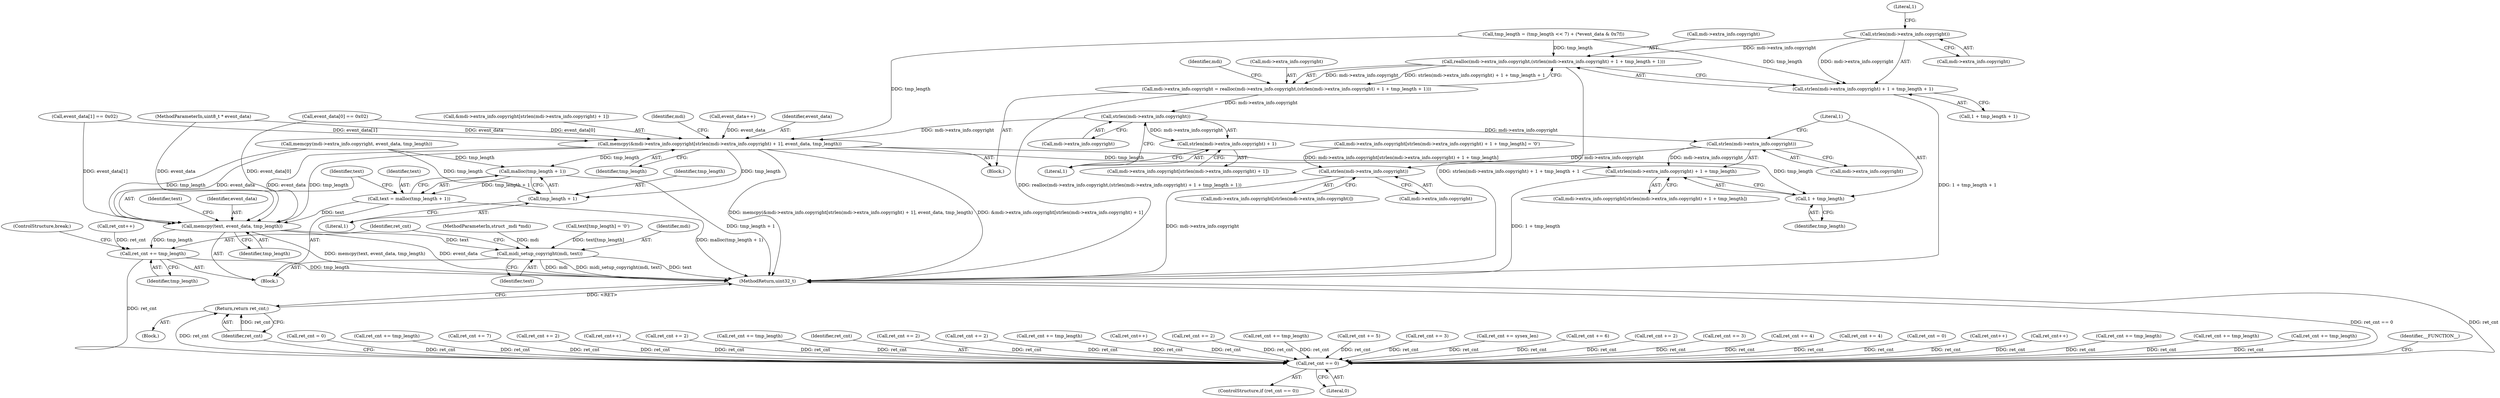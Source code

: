 digraph "0_wildmidi_660b513d99bced8783a4a5984ac2f742c74ebbdd_4@API" {
"1000528" [label="(Call,strlen(mdi->extra_info.copyright))"];
"1000521" [label="(Call,realloc(mdi->extra_info.copyright,(strlen(mdi->extra_info.copyright) + 1 + tmp_length + 1)))"];
"1000515" [label="(Call,mdi->extra_info.copyright = realloc(mdi->extra_info.copyright,(strlen(mdi->extra_info.copyright) + 1 + tmp_length + 1)))"];
"1000548" [label="(Call,strlen(mdi->extra_info.copyright))"];
"1000539" [label="(Call,memcpy(&mdi->extra_info.copyright[strlen(mdi->extra_info.copyright) + 1], event_data, tmp_length))"];
"1000564" [label="(Call,strlen(mdi->extra_info.copyright) + 1 + tmp_length)"];
"1000571" [label="(Call,1 + tmp_length)"];
"1000620" [label="(Call,malloc(tmp_length + 1))"];
"1000618" [label="(Call,text = malloc(tmp_length + 1))"];
"1000624" [label="(Call,memcpy(text, event_data, tmp_length))"];
"1000633" [label="(Call,midi_setup_copyright(mdi, text))"];
"1000636" [label="(Call,ret_cnt += tmp_length)"];
"1001539" [label="(Call,ret_cnt == 0)"];
"1001548" [label="(Return,return ret_cnt;)"];
"1000621" [label="(Call,tmp_length + 1)"];
"1000547" [label="(Call,strlen(mdi->extra_info.copyright) + 1)"];
"1000565" [label="(Call,strlen(mdi->extra_info.copyright))"];
"1000582" [label="(Call,strlen(mdi->extra_info.copyright))"];
"1000527" [label="(Call,strlen(mdi->extra_info.copyright) + 1 + tmp_length + 1)"];
"1000147" [label="(Call,ret_cnt = 0)"];
"1000571" [label="(Call,1 + tmp_length)"];
"1000634" [label="(Identifier,mdi)"];
"1000142" [label="(MethodParameterIn,struct _mdi *mdi)"];
"1000630" [label="(Identifier,text)"];
"1000145" [label="(Block,)"];
"1000555" [label="(Identifier,event_data)"];
"1000582" [label="(Call,strlen(mdi->extra_info.copyright))"];
"1000548" [label="(Call,strlen(mdi->extra_info.copyright))"];
"1000583" [label="(Call,mdi->extra_info.copyright)"];
"1001001" [label="(Call,ret_cnt += tmp_length)"];
"1000627" [label="(Identifier,tmp_length)"];
"1001538" [label="(ControlStructure,if (ret_cnt == 0))"];
"1001155" [label="(Call,ret_cnt += 7)"];
"1000561" [label="(Identifier,mdi)"];
"1000363" [label="(Call,event_data[1] == 0x02)"];
"1000504" [label="(Call,event_data++)"];
"1000534" [label="(Call,1 + tmp_length + 1)"];
"1000572" [label="(Literal,1)"];
"1000224" [label="(Call,ret_cnt += 2)"];
"1000458" [label="(Call,event_data[0] == 0x02)"];
"1000529" [label="(Call,mdi->extra_info.copyright)"];
"1001311" [label="(Call,ret_cnt++)"];
"1000271" [label="(Call,ret_cnt += 2)"];
"1001270" [label="(Call,ret_cnt += tmp_length)"];
"1000547" [label="(Call,strlen(mdi->extra_info.copyright) + 1)"];
"1000620" [label="(Call,malloc(tmp_length + 1))"];
"1001541" [label="(Literal,0)"];
"1000576" [label="(Call,mdi->extra_info.copyright[strlen(mdi->extra_info.copyright)])"];
"1001540" [label="(Identifier,ret_cnt)"];
"1000342" [label="(Call,ret_cnt += 2)"];
"1000566" [label="(Call,mdi->extra_info.copyright)"];
"1000535" [label="(Literal,1)"];
"1000635" [label="(Identifier,text)"];
"1000291" [label="(Call,ret_cnt += 2)"];
"1001539" [label="(Call,ret_cnt == 0)"];
"1000506" [label="(Call,ret_cnt++)"];
"1000539" [label="(Call,memcpy(&mdi->extra_info.copyright[strlen(mdi->extra_info.copyright) + 1], event_data, tmp_length))"];
"1000709" [label="(Call,ret_cnt += tmp_length)"];
"1000305" [label="(Call,ret_cnt++)"];
"1000251" [label="(Call,ret_cnt += 2)"];
"1000549" [label="(Call,mdi->extra_info.copyright)"];
"1000522" [label="(Call,mdi->extra_info.copyright)"];
"1000453" [label="(Call,ret_cnt += tmp_length)"];
"1001098" [label="(Call,ret_cnt += 5)"];
"1000626" [label="(Identifier,event_data)"];
"1000565" [label="(Call,strlen(mdi->extra_info.copyright))"];
"1001045" [label="(Call,ret_cnt += 3)"];
"1001519" [label="(Call,ret_cnt += sysex_len)"];
"1000521" [label="(Call,realloc(mdi->extra_info.copyright,(strlen(mdi->extra_info.copyright) + 1 + tmp_length + 1)))"];
"1000540" [label="(Call,&mdi->extra_info.copyright[strlen(mdi->extra_info.copyright) + 1])"];
"1000628" [label="(Call,text[tmp_length] = '\0')"];
"1000622" [label="(Identifier,tmp_length)"];
"1000557" [label="(Call,mdi->extra_info.copyright[strlen(mdi->extra_info.copyright) + 1 + tmp_length] = '\0')"];
"1000564" [label="(Call,strlen(mdi->extra_info.copyright) + 1 + tmp_length)"];
"1000637" [label="(Identifier,ret_cnt)"];
"1001195" [label="(Call,ret_cnt += 6)"];
"1000623" [label="(Literal,1)"];
"1001064" [label="(Call,ret_cnt += 2)"];
"1001023" [label="(Call,ret_cnt += 3)"];
"1000621" [label="(Call,tmp_length + 1)"];
"1000636" [label="(Call,ret_cnt += tmp_length)"];
"1000558" [label="(Call,mdi->extra_info.copyright[strlen(mdi->extra_info.copyright) + 1 + tmp_length])"];
"1001223" [label="(Call,ret_cnt += 4)"];
"1000380" [label="(Call,ret_cnt += 4)"];
"1001548" [label="(Return,return ret_cnt;)"];
"1001532" [label="(ControlStructure,break;)"];
"1001534" [label="(Call,ret_cnt = 0)"];
"1000514" [label="(Block,)"];
"1001550" [label="(MethodReturn,uint32_t)"];
"1000494" [label="(Call,tmp_length = (tmp_length << 7) + (*event_data & 0x7f))"];
"1000544" [label="(Identifier,mdi)"];
"1000601" [label="(Call,memcpy(mdi->extra_info.copyright, event_data, tmp_length))"];
"1000638" [label="(Identifier,tmp_length)"];
"1000515" [label="(Call,mdi->extra_info.copyright = realloc(mdi->extra_info.copyright,(strlen(mdi->extra_info.copyright) + 1 + tmp_length + 1)))"];
"1000556" [label="(Identifier,tmp_length)"];
"1000190" [label="(Call,ret_cnt++)"];
"1000624" [label="(Call,memcpy(text, event_data, tmp_length))"];
"1000318" [label="(Call,ret_cnt++)"];
"1000855" [label="(Call,ret_cnt += tmp_length)"];
"1000554" [label="(Literal,1)"];
"1000463" [label="(Block,)"];
"1000528" [label="(Call,strlen(mdi->extra_info.copyright))"];
"1000527" [label="(Call,strlen(mdi->extra_info.copyright) + 1 + tmp_length + 1)"];
"1000143" [label="(MethodParameterIn,uint8_t * event_data)"];
"1000625" [label="(Identifier,text)"];
"1000573" [label="(Identifier,tmp_length)"];
"1000633" [label="(Call,midi_setup_copyright(mdi, text))"];
"1000782" [label="(Call,ret_cnt += tmp_length)"];
"1000928" [label="(Call,ret_cnt += tmp_length)"];
"1000541" [label="(Call,mdi->extra_info.copyright[strlen(mdi->extra_info.copyright) + 1])"];
"1001549" [label="(Identifier,ret_cnt)"];
"1000619" [label="(Identifier,text)"];
"1001543" [label="(Identifier,__FUNCTION__)"];
"1000516" [label="(Call,mdi->extra_info.copyright)"];
"1000618" [label="(Call,text = malloc(tmp_length + 1))"];
"1000528" -> "1000527"  [label="AST: "];
"1000528" -> "1000529"  [label="CFG: "];
"1000529" -> "1000528"  [label="AST: "];
"1000535" -> "1000528"  [label="CFG: "];
"1000528" -> "1000521"  [label="DDG: mdi->extra_info.copyright"];
"1000528" -> "1000527"  [label="DDG: mdi->extra_info.copyright"];
"1000521" -> "1000515"  [label="AST: "];
"1000521" -> "1000527"  [label="CFG: "];
"1000522" -> "1000521"  [label="AST: "];
"1000527" -> "1000521"  [label="AST: "];
"1000515" -> "1000521"  [label="CFG: "];
"1000521" -> "1001550"  [label="DDG: strlen(mdi->extra_info.copyright) + 1 + tmp_length + 1"];
"1000521" -> "1000515"  [label="DDG: mdi->extra_info.copyright"];
"1000521" -> "1000515"  [label="DDG: strlen(mdi->extra_info.copyright) + 1 + tmp_length + 1"];
"1000494" -> "1000521"  [label="DDG: tmp_length"];
"1000515" -> "1000514"  [label="AST: "];
"1000516" -> "1000515"  [label="AST: "];
"1000544" -> "1000515"  [label="CFG: "];
"1000515" -> "1001550"  [label="DDG: realloc(mdi->extra_info.copyright,(strlen(mdi->extra_info.copyright) + 1 + tmp_length + 1))"];
"1000515" -> "1000548"  [label="DDG: mdi->extra_info.copyright"];
"1000548" -> "1000547"  [label="AST: "];
"1000548" -> "1000549"  [label="CFG: "];
"1000549" -> "1000548"  [label="AST: "];
"1000554" -> "1000548"  [label="CFG: "];
"1000548" -> "1000539"  [label="DDG: mdi->extra_info.copyright"];
"1000548" -> "1000547"  [label="DDG: mdi->extra_info.copyright"];
"1000548" -> "1000565"  [label="DDG: mdi->extra_info.copyright"];
"1000539" -> "1000514"  [label="AST: "];
"1000539" -> "1000556"  [label="CFG: "];
"1000540" -> "1000539"  [label="AST: "];
"1000555" -> "1000539"  [label="AST: "];
"1000556" -> "1000539"  [label="AST: "];
"1000561" -> "1000539"  [label="CFG: "];
"1000539" -> "1001550"  [label="DDG: &mdi->extra_info.copyright[strlen(mdi->extra_info.copyright) + 1]"];
"1000539" -> "1001550"  [label="DDG: memcpy(&mdi->extra_info.copyright[strlen(mdi->extra_info.copyright) + 1], event_data, tmp_length)"];
"1000458" -> "1000539"  [label="DDG: event_data[0]"];
"1000363" -> "1000539"  [label="DDG: event_data[1]"];
"1000504" -> "1000539"  [label="DDG: event_data"];
"1000143" -> "1000539"  [label="DDG: event_data"];
"1000494" -> "1000539"  [label="DDG: tmp_length"];
"1000539" -> "1000564"  [label="DDG: tmp_length"];
"1000539" -> "1000571"  [label="DDG: tmp_length"];
"1000539" -> "1000620"  [label="DDG: tmp_length"];
"1000539" -> "1000621"  [label="DDG: tmp_length"];
"1000539" -> "1000624"  [label="DDG: event_data"];
"1000539" -> "1000624"  [label="DDG: tmp_length"];
"1000564" -> "1000558"  [label="AST: "];
"1000564" -> "1000571"  [label="CFG: "];
"1000565" -> "1000564"  [label="AST: "];
"1000571" -> "1000564"  [label="AST: "];
"1000558" -> "1000564"  [label="CFG: "];
"1000564" -> "1001550"  [label="DDG: 1 + tmp_length"];
"1000565" -> "1000564"  [label="DDG: mdi->extra_info.copyright"];
"1000571" -> "1000573"  [label="CFG: "];
"1000572" -> "1000571"  [label="AST: "];
"1000573" -> "1000571"  [label="AST: "];
"1000620" -> "1000618"  [label="AST: "];
"1000620" -> "1000621"  [label="CFG: "];
"1000621" -> "1000620"  [label="AST: "];
"1000618" -> "1000620"  [label="CFG: "];
"1000620" -> "1001550"  [label="DDG: tmp_length + 1"];
"1000620" -> "1000618"  [label="DDG: tmp_length + 1"];
"1000601" -> "1000620"  [label="DDG: tmp_length"];
"1000618" -> "1000463"  [label="AST: "];
"1000619" -> "1000618"  [label="AST: "];
"1000625" -> "1000618"  [label="CFG: "];
"1000618" -> "1001550"  [label="DDG: malloc(tmp_length + 1)"];
"1000618" -> "1000624"  [label="DDG: text"];
"1000624" -> "1000463"  [label="AST: "];
"1000624" -> "1000627"  [label="CFG: "];
"1000625" -> "1000624"  [label="AST: "];
"1000626" -> "1000624"  [label="AST: "];
"1000627" -> "1000624"  [label="AST: "];
"1000630" -> "1000624"  [label="CFG: "];
"1000624" -> "1001550"  [label="DDG: event_data"];
"1000624" -> "1001550"  [label="DDG: memcpy(text, event_data, tmp_length)"];
"1000601" -> "1000624"  [label="DDG: event_data"];
"1000601" -> "1000624"  [label="DDG: tmp_length"];
"1000458" -> "1000624"  [label="DDG: event_data[0]"];
"1000363" -> "1000624"  [label="DDG: event_data[1]"];
"1000143" -> "1000624"  [label="DDG: event_data"];
"1000624" -> "1000633"  [label="DDG: text"];
"1000624" -> "1000636"  [label="DDG: tmp_length"];
"1000633" -> "1000463"  [label="AST: "];
"1000633" -> "1000635"  [label="CFG: "];
"1000634" -> "1000633"  [label="AST: "];
"1000635" -> "1000633"  [label="AST: "];
"1000637" -> "1000633"  [label="CFG: "];
"1000633" -> "1001550"  [label="DDG: midi_setup_copyright(mdi, text)"];
"1000633" -> "1001550"  [label="DDG: text"];
"1000633" -> "1001550"  [label="DDG: mdi"];
"1000142" -> "1000633"  [label="DDG: mdi"];
"1000628" -> "1000633"  [label="DDG: text[tmp_length]"];
"1000636" -> "1000463"  [label="AST: "];
"1000636" -> "1000638"  [label="CFG: "];
"1000637" -> "1000636"  [label="AST: "];
"1000638" -> "1000636"  [label="AST: "];
"1001532" -> "1000636"  [label="CFG: "];
"1000636" -> "1001550"  [label="DDG: tmp_length"];
"1000506" -> "1000636"  [label="DDG: ret_cnt"];
"1000636" -> "1001539"  [label="DDG: ret_cnt"];
"1001539" -> "1001538"  [label="AST: "];
"1001539" -> "1001541"  [label="CFG: "];
"1001540" -> "1001539"  [label="AST: "];
"1001541" -> "1001539"  [label="AST: "];
"1001543" -> "1001539"  [label="CFG: "];
"1001549" -> "1001539"  [label="CFG: "];
"1001539" -> "1001550"  [label="DDG: ret_cnt == 0"];
"1001539" -> "1001550"  [label="DDG: ret_cnt"];
"1000224" -> "1001539"  [label="DDG: ret_cnt"];
"1000342" -> "1001539"  [label="DDG: ret_cnt"];
"1001155" -> "1001539"  [label="DDG: ret_cnt"];
"1000782" -> "1001539"  [label="DDG: ret_cnt"];
"1001270" -> "1001539"  [label="DDG: ret_cnt"];
"1000318" -> "1001539"  [label="DDG: ret_cnt"];
"1000190" -> "1001539"  [label="DDG: ret_cnt"];
"1001001" -> "1001539"  [label="DDG: ret_cnt"];
"1000271" -> "1001539"  [label="DDG: ret_cnt"];
"1000453" -> "1001539"  [label="DDG: ret_cnt"];
"1000380" -> "1001539"  [label="DDG: ret_cnt"];
"1001223" -> "1001539"  [label="DDG: ret_cnt"];
"1000291" -> "1001539"  [label="DDG: ret_cnt"];
"1001023" -> "1001539"  [label="DDG: ret_cnt"];
"1001311" -> "1001539"  [label="DDG: ret_cnt"];
"1001534" -> "1001539"  [label="DDG: ret_cnt"];
"1001098" -> "1001539"  [label="DDG: ret_cnt"];
"1001519" -> "1001539"  [label="DDG: ret_cnt"];
"1000251" -> "1001539"  [label="DDG: ret_cnt"];
"1000928" -> "1001539"  [label="DDG: ret_cnt"];
"1000709" -> "1001539"  [label="DDG: ret_cnt"];
"1000305" -> "1001539"  [label="DDG: ret_cnt"];
"1000147" -> "1001539"  [label="DDG: ret_cnt"];
"1001195" -> "1001539"  [label="DDG: ret_cnt"];
"1001064" -> "1001539"  [label="DDG: ret_cnt"];
"1001045" -> "1001539"  [label="DDG: ret_cnt"];
"1000855" -> "1001539"  [label="DDG: ret_cnt"];
"1001539" -> "1001548"  [label="DDG: ret_cnt"];
"1001548" -> "1000145"  [label="AST: "];
"1001548" -> "1001549"  [label="CFG: "];
"1001549" -> "1001548"  [label="AST: "];
"1001550" -> "1001548"  [label="CFG: "];
"1001548" -> "1001550"  [label="DDG: <RET>"];
"1001549" -> "1001548"  [label="DDG: ret_cnt"];
"1000621" -> "1000623"  [label="CFG: "];
"1000622" -> "1000621"  [label="AST: "];
"1000623" -> "1000621"  [label="AST: "];
"1000601" -> "1000621"  [label="DDG: tmp_length"];
"1000547" -> "1000541"  [label="AST: "];
"1000547" -> "1000554"  [label="CFG: "];
"1000554" -> "1000547"  [label="AST: "];
"1000541" -> "1000547"  [label="CFG: "];
"1000565" -> "1000566"  [label="CFG: "];
"1000566" -> "1000565"  [label="AST: "];
"1000572" -> "1000565"  [label="CFG: "];
"1000565" -> "1000582"  [label="DDG: mdi->extra_info.copyright"];
"1000582" -> "1000576"  [label="AST: "];
"1000582" -> "1000583"  [label="CFG: "];
"1000583" -> "1000582"  [label="AST: "];
"1000576" -> "1000582"  [label="CFG: "];
"1000582" -> "1001550"  [label="DDG: mdi->extra_info.copyright"];
"1000557" -> "1000582"  [label="DDG: mdi->extra_info.copyright[strlen(mdi->extra_info.copyright) + 1 + tmp_length]"];
"1000527" -> "1000534"  [label="CFG: "];
"1000534" -> "1000527"  [label="AST: "];
"1000527" -> "1001550"  [label="DDG: 1 + tmp_length + 1"];
"1000494" -> "1000527"  [label="DDG: tmp_length"];
}
